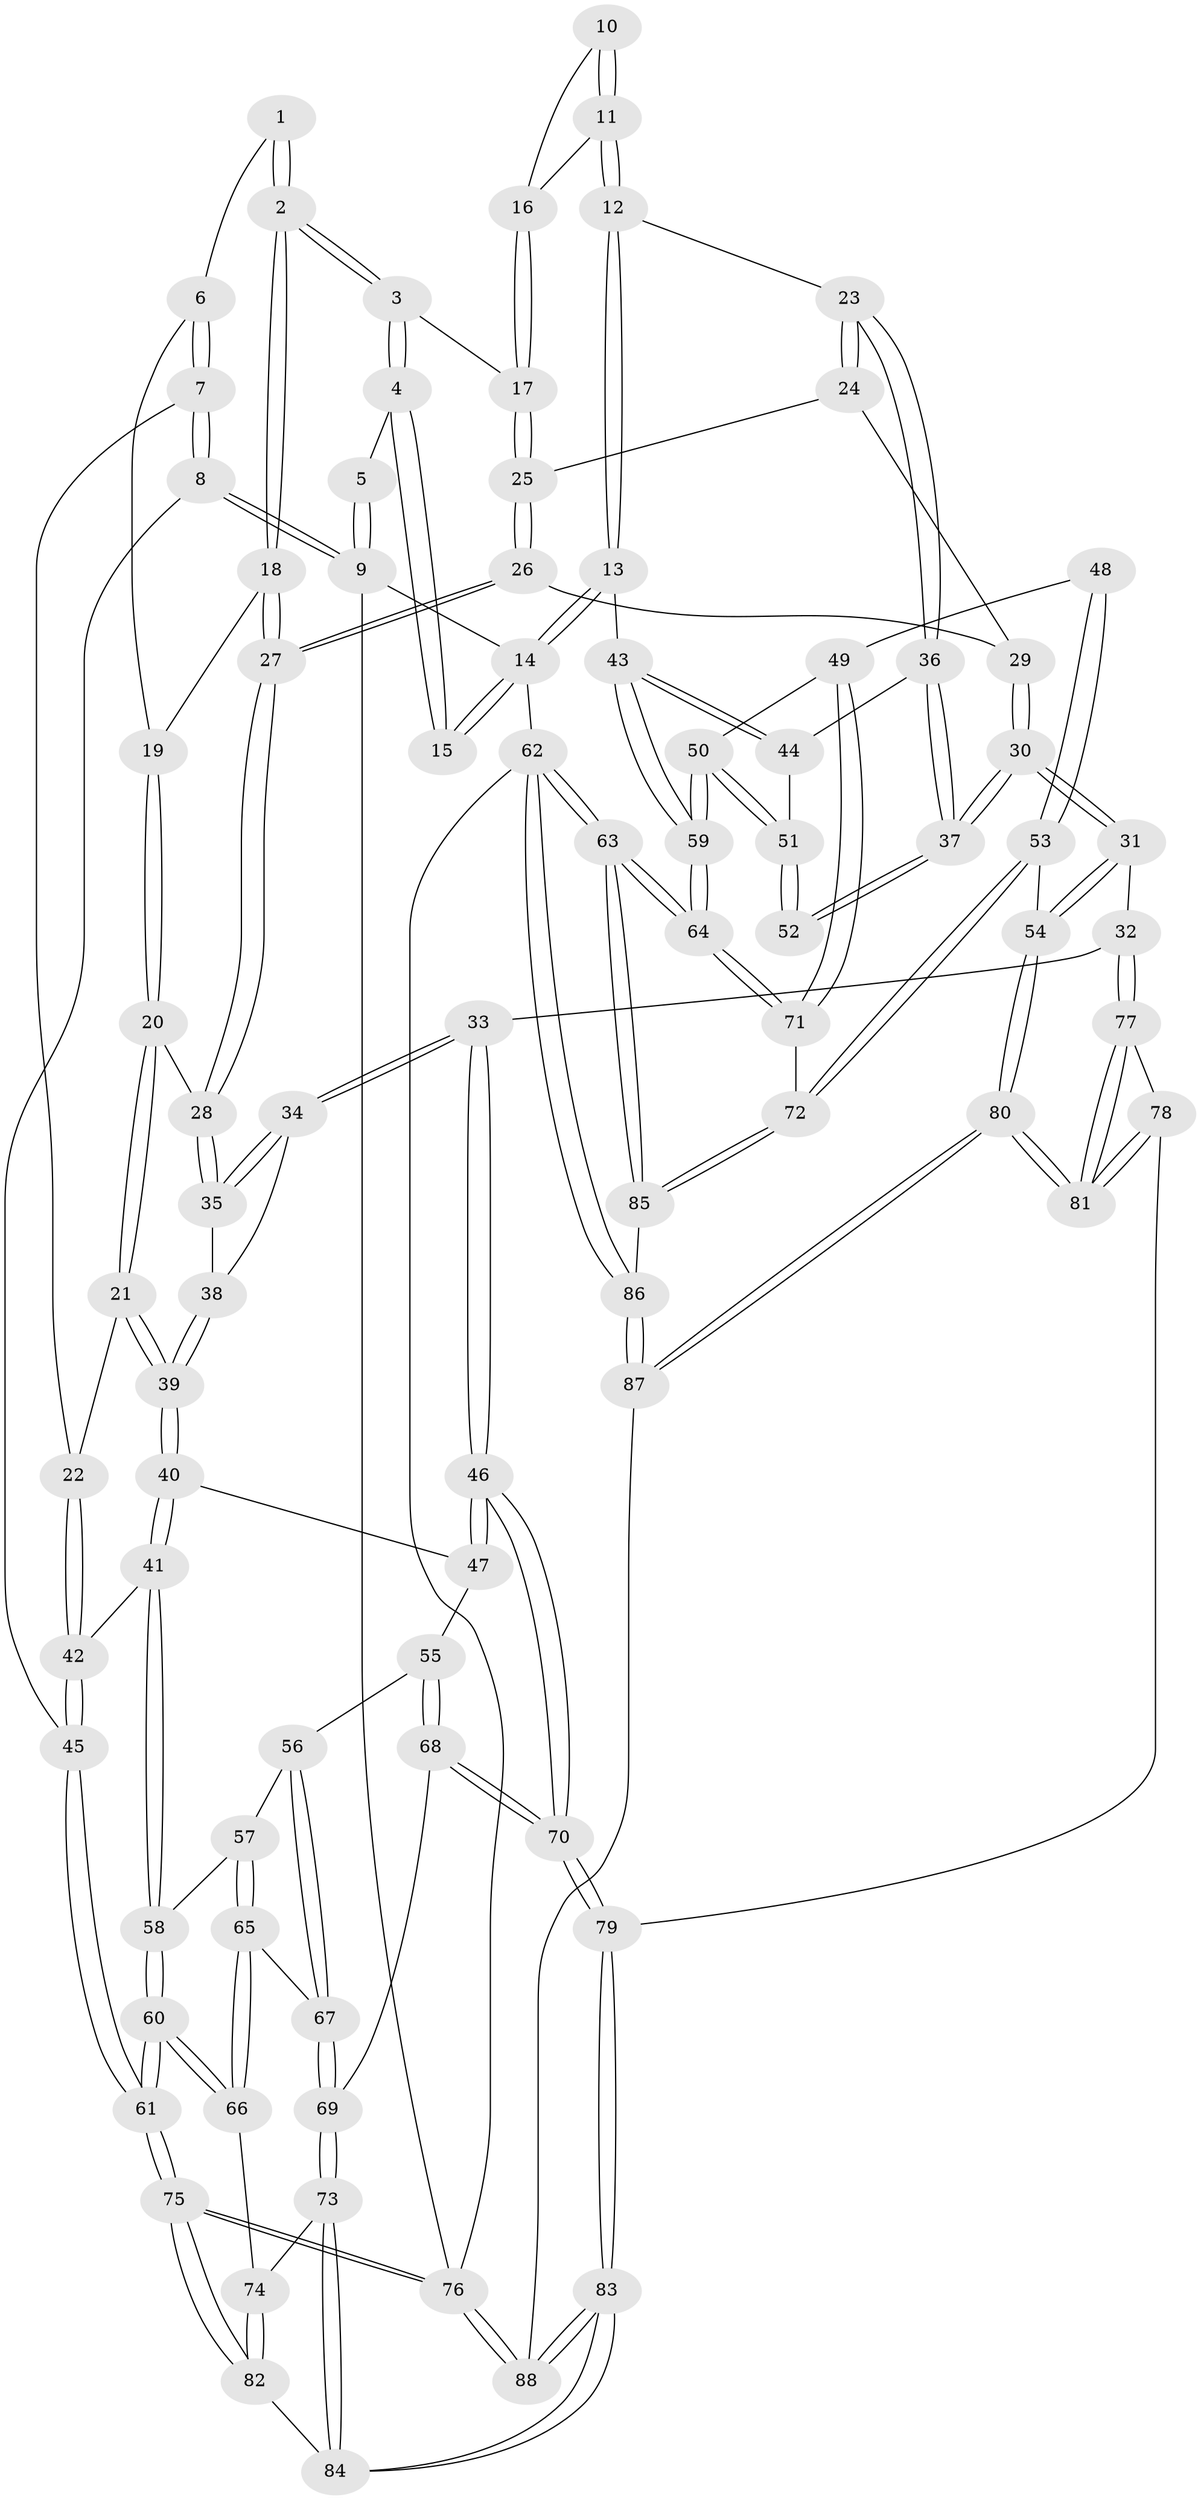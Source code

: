 // Generated by graph-tools (version 1.1) at 2025/27/03/15/25 16:27:57]
// undirected, 88 vertices, 217 edges
graph export_dot {
graph [start="1"]
  node [color=gray90,style=filled];
  1 [pos="+0.16073031153819756+0"];
  2 [pos="+0.3631418600763824+0.1516317753473821"];
  3 [pos="+0.5771886014656771+0"];
  4 [pos="+0.5926779825907903+0"];
  5 [pos="+0.15667645278156825+0"];
  6 [pos="+0.13828284024591017+0.07833532780156165"];
  7 [pos="+0+0.2687712557894457"];
  8 [pos="+0+0.270678978046009"];
  9 [pos="+0+0"];
  10 [pos="+0.8224951840617728+0.043060369988143735"];
  11 [pos="+0.8543347750299707+0.1290330458967344"];
  12 [pos="+0.931310358161564+0.2085652255497932"];
  13 [pos="+1+0.17271881579560724"];
  14 [pos="+1+0"];
  15 [pos="+0.759650672554361+0"];
  16 [pos="+0.6904656609773416+0.11120122376913087"];
  17 [pos="+0.6405265902428642+0.11213998985812199"];
  18 [pos="+0.358436928984226+0.16729268881835097"];
  19 [pos="+0.16480592490454757+0.09665942806486641"];
  20 [pos="+0.2068647115437961+0.3225573292296427"];
  21 [pos="+0.1226446786728919+0.34122238283167083"];
  22 [pos="+0.09992112180330906+0.3383816874365212"];
  23 [pos="+0.7492686964505183+0.3373114296719371"];
  24 [pos="+0.6982363953807927+0.27139025457171484"];
  25 [pos="+0.6365829089794879+0.16696342968106012"];
  26 [pos="+0.41230697160177743+0.2587975094338599"];
  27 [pos="+0.3678430394119283+0.24511576465708917"];
  28 [pos="+0.29230305290217445+0.3170990393351351"];
  29 [pos="+0.4595248559649761+0.30581579434584527"];
  30 [pos="+0.608055717059065+0.5049764455980483"];
  31 [pos="+0.5502526941252782+0.615287398788804"];
  32 [pos="+0.5113466504238442+0.6260046209717435"];
  33 [pos="+0.48889452336156664+0.626487676896236"];
  34 [pos="+0.36518340762567814+0.5000407206524966"];
  35 [pos="+0.2991182496313027+0.3432285087345189"];
  36 [pos="+0.738336303286872+0.3869717822711612"];
  37 [pos="+0.6644167460235092+0.46406687912363903"];
  38 [pos="+0.21393947391677953+0.5353773338494576"];
  39 [pos="+0.1914392654089808+0.5489252529759414"];
  40 [pos="+0.18854155353620924+0.5566241302128686"];
  41 [pos="+0.08741717212931464+0.5789697126875457"];
  42 [pos="+0.07000582565574195+0.5646692221233296"];
  43 [pos="+1+0.4037293045890672"];
  44 [pos="+0.9279740252928979+0.49797366272810817"];
  45 [pos="+0+0.5112429257240683"];
  46 [pos="+0.35253544330987135+0.7040169363048265"];
  47 [pos="+0.1973915862232322+0.5717278094707914"];
  48 [pos="+0.8029972446449238+0.5881422361584059"];
  49 [pos="+0.8838434613397955+0.6727563332037452"];
  50 [pos="+0.9089301318050387+0.6164685258066197"];
  51 [pos="+0.9108043010054254+0.5725055076745255"];
  52 [pos="+0.7904776423585913+0.5633664371698817"];
  53 [pos="+0.6940321487423547+0.7370471806533327"];
  54 [pos="+0.6760033326063938+0.7345734949201546"];
  55 [pos="+0.1650249561938087+0.6722660300289445"];
  56 [pos="+0.10403484726760777+0.6476954217523062"];
  57 [pos="+0.09187226651449468+0.6376690282028389"];
  58 [pos="+0.08409118762528066+0.6185502759326619"];
  59 [pos="+1+0.6408361824570804"];
  60 [pos="+0+0.7504354366308575"];
  61 [pos="+0+0.7420213697218025"];
  62 [pos="+1+1"];
  63 [pos="+1+1"];
  64 [pos="+1+0.8488094123966371"];
  65 [pos="+0.07288449700568128+0.693099085175667"];
  66 [pos="+0+0.7650415506009927"];
  67 [pos="+0.1285034610933703+0.7453178567285017"];
  68 [pos="+0.21616700981239442+0.7768051258722294"];
  69 [pos="+0.15952260781563282+0.7931925660531338"];
  70 [pos="+0.29220661117365415+0.7797258547055593"];
  71 [pos="+0.8710709092530305+0.7244068908623276"];
  72 [pos="+0.8128473217967233+0.7579882883815631"];
  73 [pos="+0.14067960483255673+0.8052785616127892"];
  74 [pos="+0.04616213484839588+0.8076785943737284"];
  75 [pos="+0+0.9448664461148225"];
  76 [pos="+0+1"];
  77 [pos="+0.4997874243493363+0.7633695881747339"];
  78 [pos="+0.43049996604210405+0.9391912021961323"];
  79 [pos="+0.3150749190005075+0.8777510665771007"];
  80 [pos="+0.5957882504334864+1"];
  81 [pos="+0.5689043019743197+1"];
  82 [pos="+0.0403930811808873+0.9268699972008541"];
  83 [pos="+0.16814242953712388+1"];
  84 [pos="+0.12733807545645404+1"];
  85 [pos="+0.8171639095549756+0.7759576217775227"];
  86 [pos="+0.8051394969829455+1"];
  87 [pos="+0.6263435191159586+1"];
  88 [pos="+0.15158604698074699+1"];
  1 -- 2;
  1 -- 2;
  1 -- 6;
  2 -- 3;
  2 -- 3;
  2 -- 18;
  2 -- 18;
  3 -- 4;
  3 -- 4;
  3 -- 17;
  4 -- 5;
  4 -- 15;
  4 -- 15;
  5 -- 9;
  5 -- 9;
  6 -- 7;
  6 -- 7;
  6 -- 19;
  7 -- 8;
  7 -- 8;
  7 -- 22;
  8 -- 9;
  8 -- 9;
  8 -- 45;
  9 -- 14;
  9 -- 76;
  10 -- 11;
  10 -- 11;
  10 -- 16;
  11 -- 12;
  11 -- 12;
  11 -- 16;
  12 -- 13;
  12 -- 13;
  12 -- 23;
  13 -- 14;
  13 -- 14;
  13 -- 43;
  14 -- 15;
  14 -- 15;
  14 -- 62;
  16 -- 17;
  16 -- 17;
  17 -- 25;
  17 -- 25;
  18 -- 19;
  18 -- 27;
  18 -- 27;
  19 -- 20;
  19 -- 20;
  20 -- 21;
  20 -- 21;
  20 -- 28;
  21 -- 22;
  21 -- 39;
  21 -- 39;
  22 -- 42;
  22 -- 42;
  23 -- 24;
  23 -- 24;
  23 -- 36;
  23 -- 36;
  24 -- 25;
  24 -- 29;
  25 -- 26;
  25 -- 26;
  26 -- 27;
  26 -- 27;
  26 -- 29;
  27 -- 28;
  27 -- 28;
  28 -- 35;
  28 -- 35;
  29 -- 30;
  29 -- 30;
  30 -- 31;
  30 -- 31;
  30 -- 37;
  30 -- 37;
  31 -- 32;
  31 -- 54;
  31 -- 54;
  32 -- 33;
  32 -- 77;
  32 -- 77;
  33 -- 34;
  33 -- 34;
  33 -- 46;
  33 -- 46;
  34 -- 35;
  34 -- 35;
  34 -- 38;
  35 -- 38;
  36 -- 37;
  36 -- 37;
  36 -- 44;
  37 -- 52;
  37 -- 52;
  38 -- 39;
  38 -- 39;
  39 -- 40;
  39 -- 40;
  40 -- 41;
  40 -- 41;
  40 -- 47;
  41 -- 42;
  41 -- 58;
  41 -- 58;
  42 -- 45;
  42 -- 45;
  43 -- 44;
  43 -- 44;
  43 -- 59;
  43 -- 59;
  44 -- 51;
  45 -- 61;
  45 -- 61;
  46 -- 47;
  46 -- 47;
  46 -- 70;
  46 -- 70;
  47 -- 55;
  48 -- 49;
  48 -- 53;
  48 -- 53;
  49 -- 50;
  49 -- 71;
  49 -- 71;
  50 -- 51;
  50 -- 51;
  50 -- 59;
  50 -- 59;
  51 -- 52;
  51 -- 52;
  53 -- 54;
  53 -- 72;
  53 -- 72;
  54 -- 80;
  54 -- 80;
  55 -- 56;
  55 -- 68;
  55 -- 68;
  56 -- 57;
  56 -- 67;
  56 -- 67;
  57 -- 58;
  57 -- 65;
  57 -- 65;
  58 -- 60;
  58 -- 60;
  59 -- 64;
  59 -- 64;
  60 -- 61;
  60 -- 61;
  60 -- 66;
  60 -- 66;
  61 -- 75;
  61 -- 75;
  62 -- 63;
  62 -- 63;
  62 -- 86;
  62 -- 86;
  62 -- 76;
  63 -- 64;
  63 -- 64;
  63 -- 85;
  63 -- 85;
  64 -- 71;
  64 -- 71;
  65 -- 66;
  65 -- 66;
  65 -- 67;
  66 -- 74;
  67 -- 69;
  67 -- 69;
  68 -- 69;
  68 -- 70;
  68 -- 70;
  69 -- 73;
  69 -- 73;
  70 -- 79;
  70 -- 79;
  71 -- 72;
  72 -- 85;
  72 -- 85;
  73 -- 74;
  73 -- 84;
  73 -- 84;
  74 -- 82;
  74 -- 82;
  75 -- 76;
  75 -- 76;
  75 -- 82;
  75 -- 82;
  76 -- 88;
  76 -- 88;
  77 -- 78;
  77 -- 81;
  77 -- 81;
  78 -- 79;
  78 -- 81;
  78 -- 81;
  79 -- 83;
  79 -- 83;
  80 -- 81;
  80 -- 81;
  80 -- 87;
  80 -- 87;
  82 -- 84;
  83 -- 84;
  83 -- 84;
  83 -- 88;
  83 -- 88;
  85 -- 86;
  86 -- 87;
  86 -- 87;
  87 -- 88;
}
